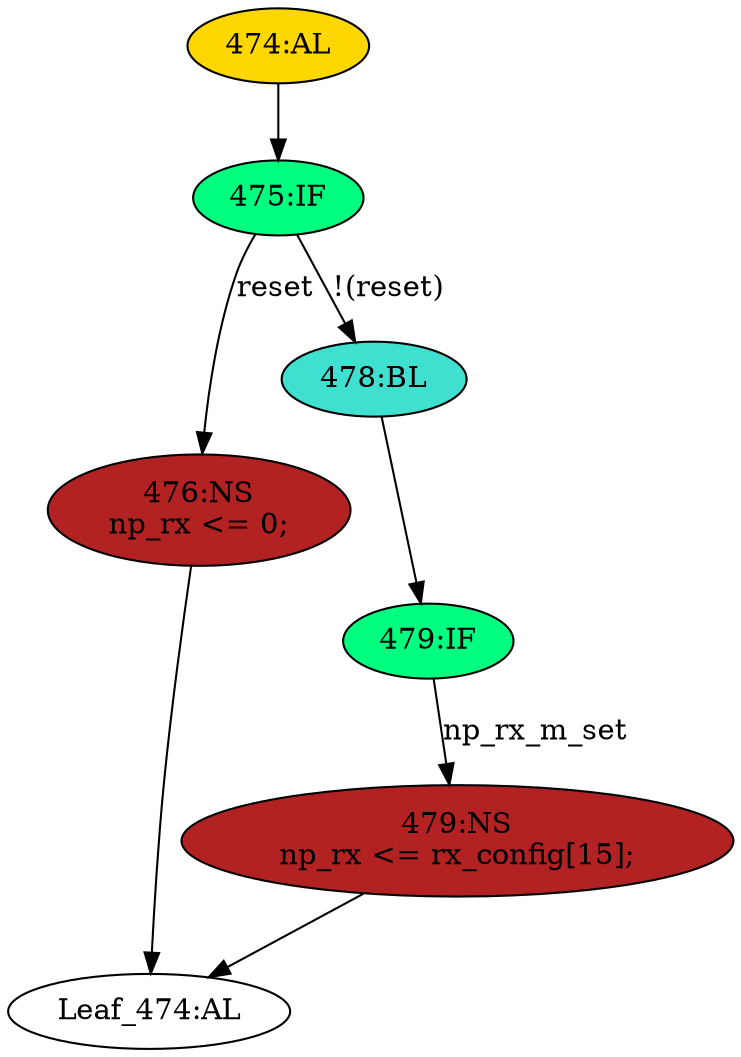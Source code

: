 strict digraph "" {
	node [label="\N"];
	"474:AL"	 [ast="<pyverilog.vparser.ast.Always object at 0x7f1980a5d3d0>",
		clk_sens=True,
		fillcolor=gold,
		label="474:AL",
		sens="['ck', 'reset']",
		statements="[]",
		style=filled,
		typ=Always,
		use_var="['reset', 'np_rx_m_set', 'rx_config']"];
	"475:IF"	 [ast="<pyverilog.vparser.ast.IfStatement object at 0x7f1980a5d550>",
		fillcolor=springgreen,
		label="475:IF",
		statements="[]",
		style=filled,
		typ=IfStatement];
	"474:AL" -> "475:IF"	 [cond="[]",
		lineno=None];
	"476:NS"	 [ast="<pyverilog.vparser.ast.NonblockingSubstitution object at 0x7f1980a5d810>",
		fillcolor=firebrick,
		label="476:NS
np_rx <= 0;",
		statements="[<pyverilog.vparser.ast.NonblockingSubstitution object at 0x7f1980a5d810>]",
		style=filled,
		typ=NonblockingSubstitution];
	"Leaf_474:AL"	 [def_var="['np_rx']",
		label="Leaf_474:AL"];
	"476:NS" -> "Leaf_474:AL"	 [cond="[]",
		lineno=None];
	"479:NS"	 [ast="<pyverilog.vparser.ast.NonblockingSubstitution object at 0x7f1980a5d610>",
		fillcolor=firebrick,
		label="479:NS
np_rx <= rx_config[15];",
		statements="[<pyverilog.vparser.ast.NonblockingSubstitution object at 0x7f1980a5d610>]",
		style=filled,
		typ=NonblockingSubstitution];
	"479:NS" -> "Leaf_474:AL"	 [cond="[]",
		lineno=None];
	"475:IF" -> "476:NS"	 [cond="['reset']",
		label=reset,
		lineno=475];
	"478:BL"	 [ast="<pyverilog.vparser.ast.Block object at 0x7f1980a5d590>",
		fillcolor=turquoise,
		label="478:BL",
		statements="[]",
		style=filled,
		typ=Block];
	"475:IF" -> "478:BL"	 [cond="['reset']",
		label="!(reset)",
		lineno=475];
	"479:IF"	 [ast="<pyverilog.vparser.ast.IfStatement object at 0x7f1980a5d5d0>",
		fillcolor=springgreen,
		label="479:IF",
		statements="[]",
		style=filled,
		typ=IfStatement];
	"478:BL" -> "479:IF"	 [cond="[]",
		lineno=None];
	"479:IF" -> "479:NS"	 [cond="['np_rx_m_set']",
		label=np_rx_m_set,
		lineno=479];
}
